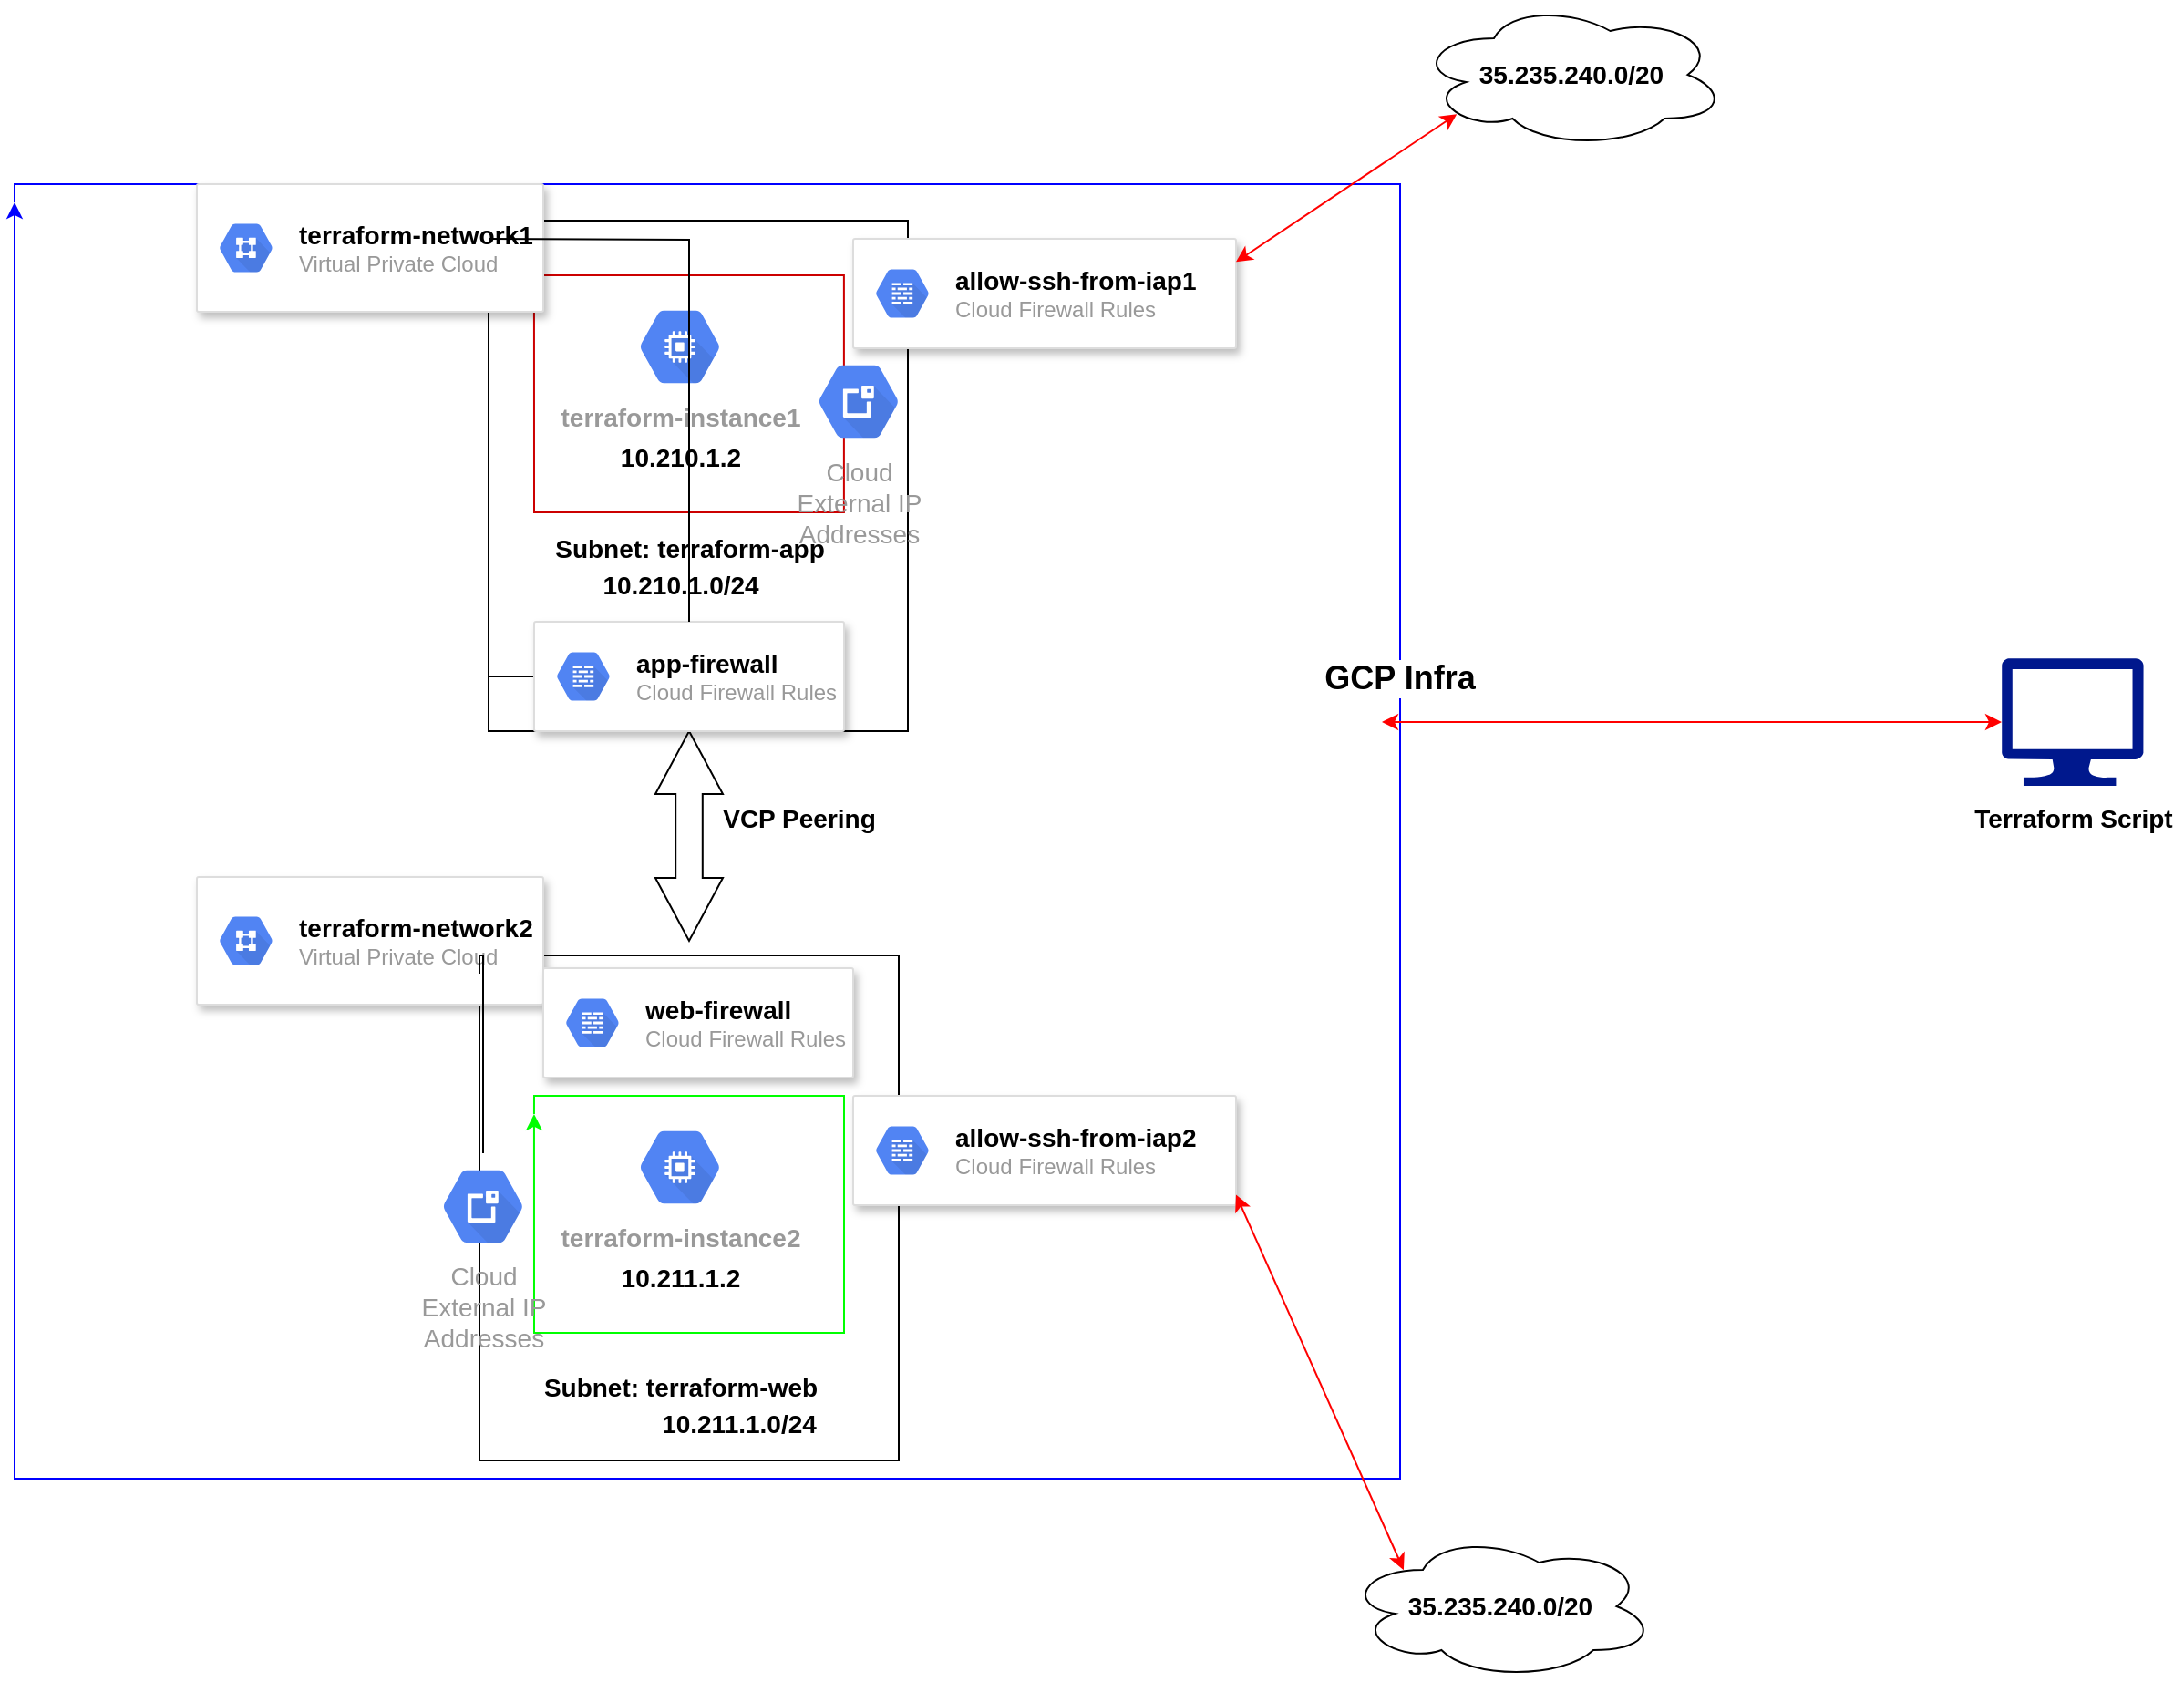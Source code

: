 <mxfile version="14.6.13" type="device"><diagram id="f106602c-feb2-e66a-4537-3a34d633f6aa" name="Page-1"><mxGraphModel dx="2381" dy="1474" grid="1" gridSize="10" guides="1" tooltips="1" connect="1" arrows="1" fold="1" page="1" pageScale="1" pageWidth="1169" pageHeight="827" background="#ffffff" math="0" shadow="0"><root><mxCell id="0"/><mxCell id="1" parent="0"/><mxCell id="EecmBZJhxD1c8tgOXJiA-588" value="&lt;font style=&quot;font-size: 14px&quot;&gt;terraform-instance1&lt;/font&gt;" style="html=1;fillColor=#5184F3;strokeColor=none;verticalAlign=top;labelPosition=center;verticalLabelPosition=bottom;align=center;spacingTop=-6;fontSize=11;fontStyle=1;fontColor=#999999;shape=mxgraph.gcp2.hexIcon;prIcon=compute_engine" vertex="1" parent="1"><mxGeometry x="62" y="50" width="66" height="58.5" as="geometry"/></mxCell><mxCell id="EecmBZJhxD1c8tgOXJiA-592" style="edgeStyle=orthogonalEdgeStyle;rounded=0;orthogonalLoop=1;jettySize=auto;html=1;startArrow=none;" edge="1" parent="1" source="EecmBZJhxD1c8tgOXJiA-625"><mxGeometry relative="1" as="geometry"><mxPoint x="-10" y="20" as="targetPoint"/><mxPoint x="-10" y="20" as="sourcePoint"/><Array as="points"><mxPoint x="-10" y="10"/><mxPoint x="220" y="10"/><mxPoint x="220" y="290"/><mxPoint x="-10" y="290"/></Array></mxGeometry></mxCell><mxCell id="EecmBZJhxD1c8tgOXJiA-593" style="edgeStyle=orthogonalEdgeStyle;rounded=0;orthogonalLoop=1;jettySize=auto;html=1;startArrow=none;" edge="1" parent="1" source="EecmBZJhxD1c8tgOXJiA-656"><mxGeometry relative="1" as="geometry"><mxPoint x="-15" y="423" as="targetPoint"/><mxPoint x="-15" y="423" as="sourcePoint"/><Array as="points"><mxPoint x="215" y="413"/><mxPoint x="215" y="690"/><mxPoint x="-15" y="690"/></Array></mxGeometry></mxCell><mxCell id="EecmBZJhxD1c8tgOXJiA-620" value="&lt;font style=&quot;font-size: 14px&quot;&gt;&lt;b&gt;10.211.1.0/24&lt;/b&gt;&lt;/font&gt;" style="edgeLabel;html=1;align=center;verticalAlign=middle;resizable=0;points=[];" vertex="1" connectable="0" parent="EecmBZJhxD1c8tgOXJiA-593"><mxGeometry x="0.332" y="-4" relative="1" as="geometry"><mxPoint x="38" y="-16" as="offset"/></mxGeometry></mxCell><mxCell id="EecmBZJhxD1c8tgOXJiA-595" style="edgeStyle=orthogonalEdgeStyle;rounded=0;orthogonalLoop=1;jettySize=auto;html=1;fillColor=#FF0000;strokeColor=#CC0000;" edge="1" parent="1"><mxGeometry relative="1" as="geometry"><mxPoint x="14.97" y="50" as="targetPoint"/><mxPoint x="14.97" y="50" as="sourcePoint"/><Array as="points"><mxPoint x="14.97" y="40"/><mxPoint x="184.97" y="40"/><mxPoint x="184.97" y="170"/><mxPoint x="14.97" y="170"/></Array></mxGeometry></mxCell><mxCell id="EecmBZJhxD1c8tgOXJiA-596" style="edgeStyle=orthogonalEdgeStyle;rounded=0;orthogonalLoop=1;jettySize=auto;html=1;strokeColor=#0000FF;" edge="1" parent="1"><mxGeometry relative="1" as="geometry"><mxPoint x="-270" y="-2.274e-13" as="targetPoint"/><mxPoint x="-270" y="-2.274e-13" as="sourcePoint"/><Array as="points"><mxPoint x="-270" y="-10"/><mxPoint x="490" y="-10"/><mxPoint x="490" y="700"/><mxPoint x="-270" y="700"/></Array></mxGeometry></mxCell><mxCell id="EecmBZJhxD1c8tgOXJiA-652" value="&lt;b&gt;&lt;font style=&quot;font-size: 18px&quot;&gt;GCP Infra&amp;nbsp;&lt;/font&gt;&lt;/b&gt;" style="edgeLabel;html=1;align=center;verticalAlign=middle;resizable=0;points=[];" vertex="1" connectable="0" parent="EecmBZJhxD1c8tgOXJiA-596"><mxGeometry x="-0.344" y="2" relative="1" as="geometry"><mxPoint y="76" as="offset"/></mxGeometry></mxCell><mxCell id="EecmBZJhxD1c8tgOXJiA-603" value="" style="strokeColor=#dddddd;shadow=1;strokeWidth=1;rounded=1;absoluteArcSize=1;arcSize=2;" vertex="1" parent="1"><mxGeometry x="-170" y="370" width="190" height="70" as="geometry"/></mxCell><mxCell id="EecmBZJhxD1c8tgOXJiA-604" value="&lt;b&gt;&lt;font style=&quot;font-size: 14px&quot;&gt;&lt;font color=&quot;#000000&quot;&gt;terraform-network2&lt;/font&gt;&lt;br&gt;&lt;/font&gt;&lt;/b&gt;Virtual Private Cloud" style="dashed=0;connectable=0;html=1;fillColor=#5184F3;strokeColor=none;shape=mxgraph.gcp2.hexIcon;prIcon=virtual_private_cloud;part=1;labelPosition=right;verticalLabelPosition=middle;align=left;verticalAlign=middle;spacingLeft=5;fontColor=#999999;fontSize=12;" vertex="1" parent="EecmBZJhxD1c8tgOXJiA-603"><mxGeometry y="0.5" width="44" height="39" relative="1" as="geometry"><mxPoint x="5" y="-19.5" as="offset"/></mxGeometry></mxCell><mxCell id="EecmBZJhxD1c8tgOXJiA-606" value="" style="strokeColor=#dddddd;shadow=1;strokeWidth=1;rounded=1;absoluteArcSize=1;arcSize=2;" vertex="1" parent="1"><mxGeometry x="-170" y="-10" width="190" height="70" as="geometry"/></mxCell><mxCell id="EecmBZJhxD1c8tgOXJiA-607" value="&lt;b&gt;&lt;font style=&quot;font-size: 14px&quot;&gt;&lt;font color=&quot;#000000&quot;&gt;terraform-network1&lt;/font&gt;&lt;br&gt;&lt;/font&gt;&lt;/b&gt;Virtual Private Cloud" style="dashed=0;connectable=0;html=1;fillColor=#5184F3;strokeColor=none;shape=mxgraph.gcp2.hexIcon;prIcon=virtual_private_cloud;part=1;labelPosition=right;verticalLabelPosition=middle;align=left;verticalAlign=middle;spacingLeft=5;fontColor=#999999;fontSize=12;" vertex="1" parent="EecmBZJhxD1c8tgOXJiA-606"><mxGeometry y="0.5" width="44" height="39" relative="1" as="geometry"><mxPoint x="5" y="-19.5" as="offset"/></mxGeometry></mxCell><mxCell id="EecmBZJhxD1c8tgOXJiA-608" value="&lt;b&gt;&lt;font style=&quot;font-size: 14px&quot;&gt;Subnet:&amp;nbsp;terraform-app&lt;/font&gt;&lt;/b&gt;" style="text;html=1;align=center;verticalAlign=middle;resizable=0;points=[];autosize=1;strokeColor=none;" vertex="1" parent="1"><mxGeometry x="20" y="180" width="160" height="20" as="geometry"/></mxCell><mxCell id="EecmBZJhxD1c8tgOXJiA-609" style="edgeStyle=orthogonalEdgeStyle;rounded=0;orthogonalLoop=1;jettySize=auto;html=1;fillColor=#FF0000;strokeColor=#00FF00;" edge="1" parent="1"><mxGeometry relative="1" as="geometry"><mxPoint x="14.98" y="499.94" as="targetPoint"/><mxPoint x="14.98" y="499.94" as="sourcePoint"/><Array as="points"><mxPoint x="14.98" y="489.94"/><mxPoint x="184.98" y="489.94"/><mxPoint x="184.98" y="619.94"/><mxPoint x="14.98" y="619.94"/></Array></mxGeometry></mxCell><mxCell id="EecmBZJhxD1c8tgOXJiA-610" value="&lt;b&gt;&lt;font style=&quot;font-size: 14px&quot;&gt;Subnet:&amp;nbsp;terraform-web&lt;/font&gt;&lt;/b&gt;" style="text;html=1;align=center;verticalAlign=middle;resizable=0;points=[];autosize=1;strokeColor=none;" vertex="1" parent="1"><mxGeometry x="10" y="640" width="170" height="20" as="geometry"/></mxCell><mxCell id="EecmBZJhxD1c8tgOXJiA-614" value="&lt;font style=&quot;font-size: 14px&quot;&gt;terraform-instance2&lt;/font&gt;" style="html=1;fillColor=#5184F3;strokeColor=none;verticalAlign=top;labelPosition=center;verticalLabelPosition=bottom;align=center;spacingTop=-6;fontSize=11;fontStyle=1;fontColor=#999999;shape=mxgraph.gcp2.hexIcon;prIcon=compute_engine" vertex="1" parent="1"><mxGeometry x="62" y="500" width="66" height="58.5" as="geometry"/></mxCell><mxCell id="EecmBZJhxD1c8tgOXJiA-615" value="" style="shape=doubleArrow;whiteSpace=wrap;html=1;arrowWidth=0.4;arrowSize=0.3;direction=south;" vertex="1" parent="1"><mxGeometry x="81.5" y="290" width="37" height="115" as="geometry"/></mxCell><mxCell id="EecmBZJhxD1c8tgOXJiA-618" value="&lt;font style=&quot;font-size: 14px&quot;&gt;&lt;b&gt;VCP Peering&lt;/b&gt;&lt;/font&gt;" style="text;html=1;align=center;verticalAlign=middle;resizable=0;points=[];autosize=1;strokeColor=none;" vertex="1" parent="1"><mxGeometry x="110" y="327.5" width="100" height="20" as="geometry"/></mxCell><mxCell id="EecmBZJhxD1c8tgOXJiA-619" value="&lt;font style=&quot;font-size: 14px&quot;&gt;&lt;b&gt;10.211.1.2&lt;/b&gt;&lt;/font&gt;" style="text;html=1;align=center;verticalAlign=middle;resizable=0;points=[];autosize=1;strokeColor=none;" vertex="1" parent="1"><mxGeometry x="55" y="580" width="80" height="20" as="geometry"/></mxCell><mxCell id="EecmBZJhxD1c8tgOXJiA-622" value="&lt;font style=&quot;font-size: 14px&quot;&gt;&lt;b&gt;10.210.1.2&lt;/b&gt;&lt;/font&gt;" style="text;html=1;align=center;verticalAlign=middle;resizable=0;points=[];autosize=1;strokeColor=none;" vertex="1" parent="1"><mxGeometry x="55" y="130" width="80" height="20" as="geometry"/></mxCell><mxCell id="EecmBZJhxD1c8tgOXJiA-623" value="&lt;font style=&quot;font-size: 14px&quot;&gt;&lt;b&gt;10.210.1.0/24&lt;/b&gt;&lt;/font&gt;" style="edgeLabel;html=1;align=center;verticalAlign=middle;resizable=0;points=[];" vertex="1" connectable="0" parent="1"><mxGeometry x="94.998" y="210" as="geometry"/></mxCell><mxCell id="EecmBZJhxD1c8tgOXJiA-627" value="" style="strokeColor=#dddddd;shadow=1;strokeWidth=1;rounded=1;absoluteArcSize=1;arcSize=2;" vertex="1" parent="1"><mxGeometry x="20" y="420" width="170" height="60" as="geometry"/></mxCell><mxCell id="EecmBZJhxD1c8tgOXJiA-628" value="&lt;font style=&quot;font-size: 14px&quot;&gt;&lt;b&gt;&lt;font color=&quot;#000000&quot;&gt;web-firewall&lt;/font&gt;&lt;br&gt;&lt;/b&gt;&lt;/font&gt;Cloud Firewall Rules" style="dashed=0;connectable=0;html=1;fillColor=#5184F3;strokeColor=none;shape=mxgraph.gcp2.hexIcon;prIcon=cloud_firewall_rules;part=1;labelPosition=right;verticalLabelPosition=middle;align=left;verticalAlign=middle;spacingLeft=5;fontColor=#999999;fontSize=12;" vertex="1" parent="EecmBZJhxD1c8tgOXJiA-627"><mxGeometry y="0.5" width="44" height="39" relative="1" as="geometry"><mxPoint x="5" y="-19.5" as="offset"/></mxGeometry></mxCell><mxCell id="EecmBZJhxD1c8tgOXJiA-631" value="" style="strokeColor=#dddddd;shadow=1;strokeWidth=1;rounded=1;absoluteArcSize=1;arcSize=2;" vertex="1" parent="1"><mxGeometry x="190" y="20" width="210" height="60" as="geometry"/></mxCell><mxCell id="EecmBZJhxD1c8tgOXJiA-632" value="&lt;b&gt;&lt;font style=&quot;font-size: 14px&quot;&gt;&lt;font color=&quot;#000000&quot;&gt;allow-ssh-from-iap1&lt;/font&gt;&lt;br&gt;&lt;/font&gt;&lt;/b&gt;Cloud Firewall Rules" style="dashed=0;connectable=0;html=1;fillColor=#5184F3;strokeColor=none;shape=mxgraph.gcp2.hexIcon;prIcon=cloud_firewall_rules;part=1;labelPosition=right;verticalLabelPosition=middle;align=left;verticalAlign=middle;spacingLeft=5;fontColor=#999999;fontSize=12;" vertex="1" parent="EecmBZJhxD1c8tgOXJiA-631"><mxGeometry y="0.5" width="44" height="39" relative="1" as="geometry"><mxPoint x="5" y="-19.5" as="offset"/></mxGeometry></mxCell><mxCell id="EecmBZJhxD1c8tgOXJiA-633" value="" style="strokeColor=#dddddd;shadow=1;strokeWidth=1;rounded=1;absoluteArcSize=1;arcSize=2;" vertex="1" parent="1"><mxGeometry x="190" y="490" width="210" height="60" as="geometry"/></mxCell><mxCell id="EecmBZJhxD1c8tgOXJiA-634" value="&lt;b&gt;&lt;font style=&quot;font-size: 14px&quot;&gt;&lt;font color=&quot;#000000&quot;&gt;allow-ssh-from-iap2&lt;/font&gt;&lt;br&gt;&lt;/font&gt;&lt;/b&gt;Cloud Firewall Rules" style="dashed=0;connectable=0;html=1;fillColor=#5184F3;strokeColor=none;shape=mxgraph.gcp2.hexIcon;prIcon=cloud_firewall_rules;part=1;labelPosition=right;verticalLabelPosition=middle;align=left;verticalAlign=middle;spacingLeft=5;fontColor=#999999;fontSize=12;" vertex="1" parent="EecmBZJhxD1c8tgOXJiA-633"><mxGeometry y="0.5" width="44" height="39" relative="1" as="geometry"><mxPoint x="5" y="-19.5" as="offset"/></mxGeometry></mxCell><mxCell id="EecmBZJhxD1c8tgOXJiA-625" value="" style="strokeColor=#dddddd;shadow=1;strokeWidth=1;rounded=1;absoluteArcSize=1;arcSize=2;" vertex="1" parent="1"><mxGeometry x="15" y="230" width="170" height="60" as="geometry"/></mxCell><mxCell id="EecmBZJhxD1c8tgOXJiA-626" value="&lt;font style=&quot;font-size: 14px&quot;&gt;&lt;b&gt;&lt;font color=&quot;#000000&quot;&gt;app-firewall&lt;/font&gt;&lt;br&gt;&lt;/b&gt;&lt;/font&gt;Cloud Firewall Rules" style="dashed=0;connectable=0;html=1;fillColor=#5184F3;strokeColor=none;shape=mxgraph.gcp2.hexIcon;prIcon=cloud_firewall_rules;part=1;labelPosition=right;verticalLabelPosition=middle;align=left;verticalAlign=middle;spacingLeft=5;fontColor=#999999;fontSize=12;" vertex="1" parent="EecmBZJhxD1c8tgOXJiA-625"><mxGeometry y="0.5" width="44" height="39" relative="1" as="geometry"><mxPoint x="5" y="-19.5" as="offset"/></mxGeometry></mxCell><mxCell id="EecmBZJhxD1c8tgOXJiA-635" value="" style="edgeStyle=orthogonalEdgeStyle;rounded=0;orthogonalLoop=1;jettySize=auto;html=1;endArrow=none;" edge="1" parent="1" target="EecmBZJhxD1c8tgOXJiA-625"><mxGeometry relative="1" as="geometry"><mxPoint x="-10" y="20.0" as="targetPoint"/><mxPoint x="-10" y="20.0" as="sourcePoint"/><Array as="points"/></mxGeometry></mxCell><mxCell id="EecmBZJhxD1c8tgOXJiA-637" value="&lt;b&gt;&lt;font style=&quot;font-size: 14px&quot;&gt;35.235.240.0/20&lt;/font&gt;&lt;/b&gt;" style="ellipse;shape=cloud;whiteSpace=wrap;html=1;" vertex="1" parent="1"><mxGeometry x="460" y="730" width="170" height="80" as="geometry"/></mxCell><mxCell id="EecmBZJhxD1c8tgOXJiA-638" value="&lt;b&gt;&lt;font style=&quot;font-size: 14px&quot;&gt;35.235.240.0/20&lt;/font&gt;&lt;/b&gt;" style="ellipse;shape=cloud;whiteSpace=wrap;html=1;" vertex="1" parent="1"><mxGeometry x="499" y="-110" width="170" height="80" as="geometry"/></mxCell><mxCell id="EecmBZJhxD1c8tgOXJiA-647" value="" style="endArrow=classic;startArrow=classic;html=1;strokeColor=#FF0000;fillColor=#FF0000;entryX=0.188;entryY=0.251;entryDx=0;entryDy=0;entryPerimeter=0;" edge="1" parent="1" target="EecmBZJhxD1c8tgOXJiA-637"><mxGeometry width="50" height="50" relative="1" as="geometry"><mxPoint x="400" y="544.25" as="sourcePoint"/><mxPoint x="840" y="514.25" as="targetPoint"/></mxGeometry></mxCell><mxCell id="EecmBZJhxD1c8tgOXJiA-648" value="" style="endArrow=classic;startArrow=classic;html=1;strokeColor=#FF0000;fillColor=#FF0000;entryX=0.13;entryY=0.77;entryDx=0;entryDy=0;entryPerimeter=0;" edge="1" parent="1" target="EecmBZJhxD1c8tgOXJiA-638"><mxGeometry width="50" height="50" relative="1" as="geometry"><mxPoint x="400" y="32.67" as="sourcePoint"/><mxPoint x="511.96" y="108.5" as="targetPoint"/></mxGeometry></mxCell><mxCell id="EecmBZJhxD1c8tgOXJiA-649" value="" style="aspect=fixed;pointerEvents=1;shadow=0;dashed=0;html=1;strokeColor=none;labelPosition=center;verticalLabelPosition=bottom;verticalAlign=top;align=center;fillColor=#00188D;shape=mxgraph.azure.computer" vertex="1" parent="1"><mxGeometry x="820" y="250" width="77.78" height="70" as="geometry"/></mxCell><mxCell id="EecmBZJhxD1c8tgOXJiA-650" value="" style="endArrow=classic;startArrow=classic;html=1;strokeColor=#FF0000;fillColor=#FF0000;entryX=0;entryY=0.5;entryDx=0;entryDy=0;entryPerimeter=0;" edge="1" parent="1" target="EecmBZJhxD1c8tgOXJiA-649"><mxGeometry width="50" height="50" relative="1" as="geometry"><mxPoint x="480" y="285" as="sourcePoint"/><mxPoint x="605.55" y="238.93" as="targetPoint"/></mxGeometry></mxCell><mxCell id="EecmBZJhxD1c8tgOXJiA-651" value="&lt;b&gt;&lt;font style=&quot;font-size: 14px&quot;&gt;Terraform Script&lt;/font&gt;&lt;/b&gt;" style="text;html=1;align=center;verticalAlign=middle;resizable=0;points=[];autosize=1;strokeColor=none;" vertex="1" parent="1"><mxGeometry x="798.89" y="327.5" width="120" height="20" as="geometry"/></mxCell><mxCell id="EecmBZJhxD1c8tgOXJiA-655" value="&lt;span style=&quot;font-weight: normal&quot;&gt;&lt;font style=&quot;font-size: 14px&quot;&gt;Cloud&lt;br&gt;External IP&lt;br&gt;Addresses&lt;/font&gt;&lt;/span&gt;" style="html=1;fillColor=#5184F3;strokeColor=none;verticalAlign=top;labelPosition=center;verticalLabelPosition=bottom;align=center;spacingTop=-6;fontSize=11;fontStyle=1;fontColor=#999999;shape=mxgraph.gcp2.hexIcon;prIcon=cloud_external_ip_addresses" vertex="1" parent="1"><mxGeometry x="160" y="80" width="66" height="58.5" as="geometry"/></mxCell><mxCell id="EecmBZJhxD1c8tgOXJiA-656" value="&lt;span style=&quot;font-weight: normal&quot;&gt;&lt;font style=&quot;font-size: 14px&quot;&gt;Cloud&lt;br&gt;External IP&lt;br&gt;Addresses&lt;/font&gt;&lt;/span&gt;" style="html=1;fillColor=#5184F3;strokeColor=none;verticalAlign=top;labelPosition=center;verticalLabelPosition=bottom;align=center;spacingTop=-6;fontSize=11;fontStyle=1;fontColor=#999999;shape=mxgraph.gcp2.hexIcon;prIcon=cloud_external_ip_addresses" vertex="1" parent="1"><mxGeometry x="-46" y="521.5" width="66" height="58.5" as="geometry"/></mxCell><mxCell id="EecmBZJhxD1c8tgOXJiA-657" value="" style="edgeStyle=orthogonalEdgeStyle;rounded=0;orthogonalLoop=1;jettySize=auto;html=1;endArrow=none;" edge="1" parent="1" target="EecmBZJhxD1c8tgOXJiA-656"><mxGeometry relative="1" as="geometry"><mxPoint x="-15" y="423" as="targetPoint"/><mxPoint x="-15" y="423" as="sourcePoint"/><Array as="points"><mxPoint x="-15" y="413"/></Array></mxGeometry></mxCell></root></mxGraphModel></diagram></mxfile>